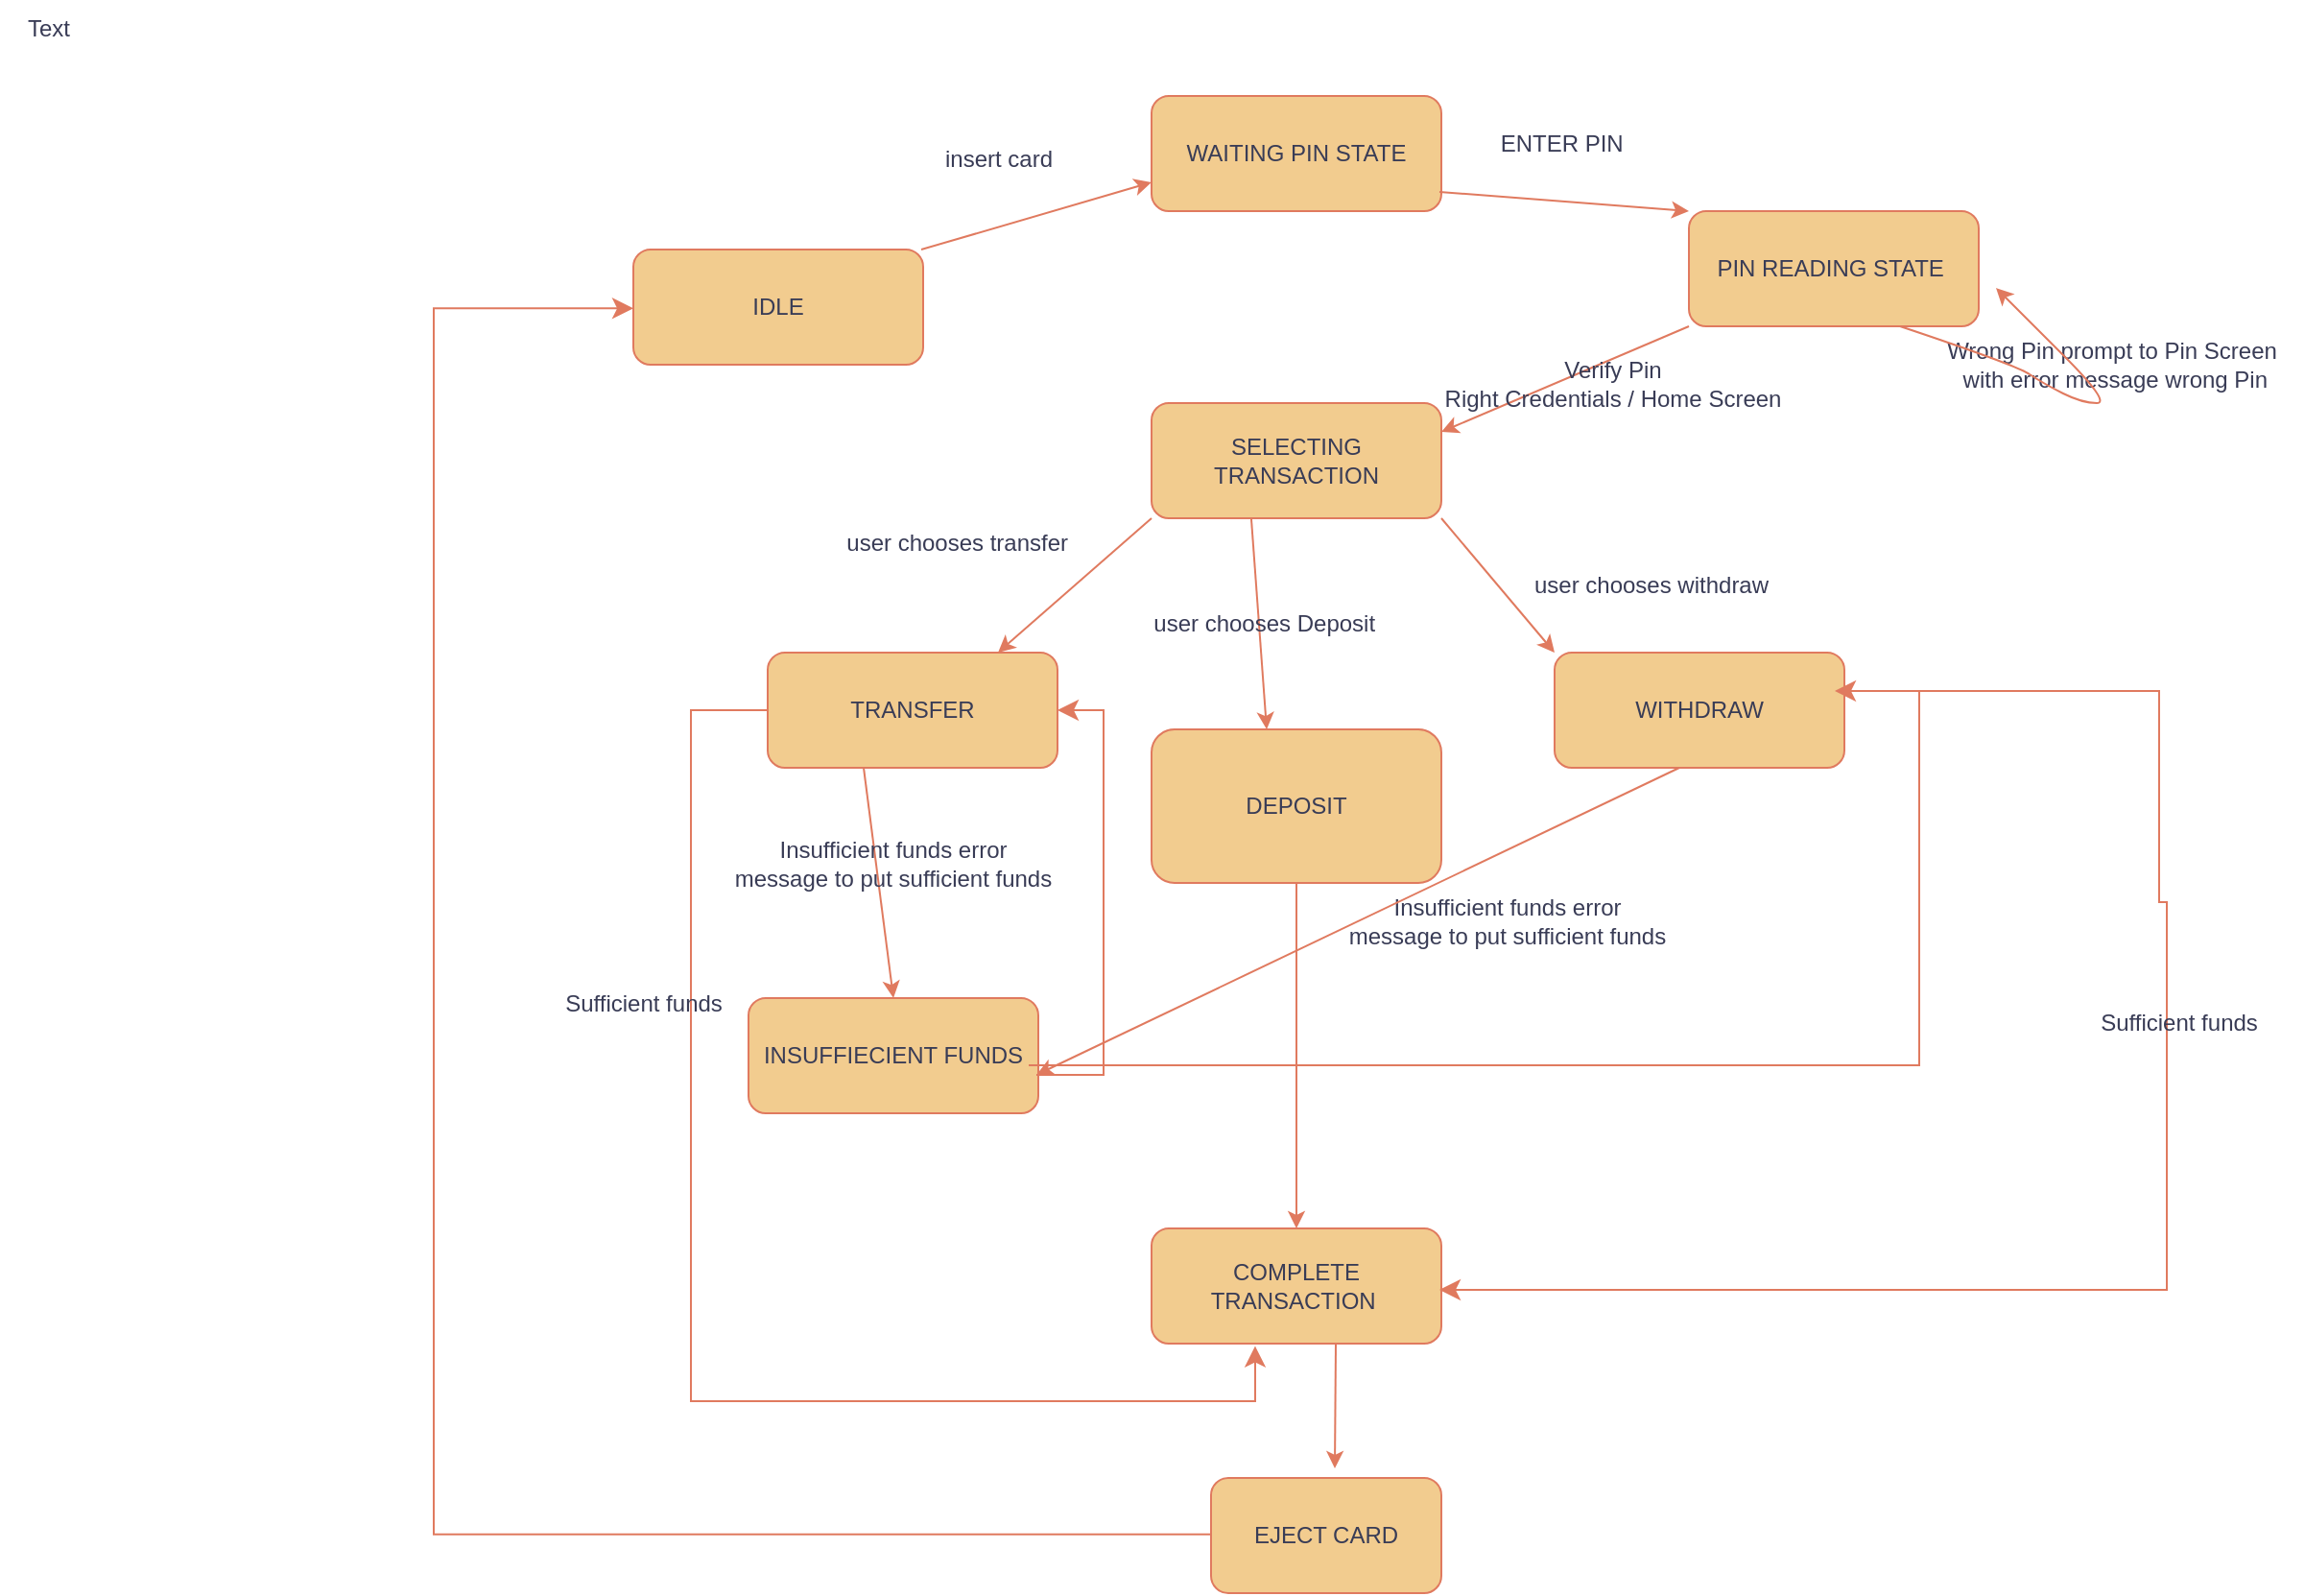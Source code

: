 <mxfile version="22.0.8" type="github">
  <diagram name="Page-1" id="ZRt7XOUPXMr7D1SCCJ1l">
    <mxGraphModel dx="3990" dy="1032" grid="1" gridSize="10" guides="1" tooltips="1" connect="1" arrows="1" fold="1" page="1" pageScale="1" pageWidth="2400" pageHeight="2400" math="0" shadow="0">
      <root>
        <mxCell id="0" />
        <mxCell id="1" parent="0" />
        <mxCell id="W1SMByUnJdoFZy77ZxDQ-3" value="IDLE" style="rounded=1;whiteSpace=wrap;html=1;labelBackgroundColor=none;fillColor=#F2CC8F;strokeColor=#E07A5F;fontColor=#393C56;" parent="1" vertex="1">
          <mxGeometry x="80" y="240" width="151" height="60" as="geometry" />
        </mxCell>
        <mxCell id="W1SMByUnJdoFZy77ZxDQ-4" value="PIN READING STATE&amp;nbsp;" style="rounded=1;whiteSpace=wrap;html=1;labelBackgroundColor=none;fillColor=#F2CC8F;strokeColor=#E07A5F;fontColor=#393C56;" parent="1" vertex="1">
          <mxGeometry x="630" y="220" width="151" height="60" as="geometry" />
        </mxCell>
        <mxCell id="W1SMByUnJdoFZy77ZxDQ-5" value="WAITING PIN STATE" style="rounded=1;whiteSpace=wrap;html=1;labelBackgroundColor=none;fillColor=#F2CC8F;strokeColor=#E07A5F;fontColor=#393C56;" parent="1" vertex="1">
          <mxGeometry x="350" y="160" width="151" height="60" as="geometry" />
        </mxCell>
        <mxCell id="W1SMByUnJdoFZy77ZxDQ-6" value="SELECTING TRANSACTION" style="rounded=1;whiteSpace=wrap;html=1;labelBackgroundColor=none;fillColor=#F2CC8F;strokeColor=#E07A5F;fontColor=#393C56;" parent="1" vertex="1">
          <mxGeometry x="350" y="320" width="151" height="60" as="geometry" />
        </mxCell>
        <mxCell id="W1SMByUnJdoFZy77ZxDQ-7" value="DEPOSIT" style="rounded=1;whiteSpace=wrap;html=1;labelBackgroundColor=none;fillColor=#F2CC8F;strokeColor=#E07A5F;fontColor=#393C56;" parent="1" vertex="1">
          <mxGeometry x="350" y="490" width="151" height="80" as="geometry" />
        </mxCell>
        <mxCell id="W1SMByUnJdoFZy77ZxDQ-8" value="COMPLETE TRANSACTION&amp;nbsp;" style="rounded=1;whiteSpace=wrap;html=1;labelBackgroundColor=none;fillColor=#F2CC8F;strokeColor=#E07A5F;fontColor=#393C56;" parent="1" vertex="1">
          <mxGeometry x="350" y="750" width="151" height="60" as="geometry" />
        </mxCell>
        <mxCell id="W1SMByUnJdoFZy77ZxDQ-9" value="WITHDRAW" style="rounded=1;whiteSpace=wrap;html=1;labelBackgroundColor=none;fillColor=#F2CC8F;strokeColor=#E07A5F;fontColor=#393C56;" parent="1" vertex="1">
          <mxGeometry x="560" y="450" width="151" height="60" as="geometry" />
        </mxCell>
        <mxCell id="W1SMByUnJdoFZy77ZxDQ-10" value="TRANSFER" style="rounded=1;whiteSpace=wrap;html=1;labelBackgroundColor=none;fillColor=#F2CC8F;strokeColor=#E07A5F;fontColor=#393C56;" parent="1" vertex="1">
          <mxGeometry x="150" y="450" width="151" height="60" as="geometry" />
        </mxCell>
        <mxCell id="W1SMByUnJdoFZy77ZxDQ-13" value="" style="endArrow=classic;html=1;rounded=0;entryX=0;entryY=0.75;entryDx=0;entryDy=0;labelBackgroundColor=none;strokeColor=#E07A5F;fontColor=default;" parent="1" target="W1SMByUnJdoFZy77ZxDQ-5" edge="1">
          <mxGeometry width="50" height="50" relative="1" as="geometry">
            <mxPoint x="230" y="240" as="sourcePoint" />
            <mxPoint x="250" y="200" as="targetPoint" />
          </mxGeometry>
        </mxCell>
        <mxCell id="W1SMByUnJdoFZy77ZxDQ-14" value="" style="endArrow=classic;html=1;rounded=0;entryX=0;entryY=0;entryDx=0;entryDy=0;labelBackgroundColor=none;strokeColor=#E07A5F;fontColor=default;" parent="1" target="W1SMByUnJdoFZy77ZxDQ-4" edge="1">
          <mxGeometry width="50" height="50" relative="1" as="geometry">
            <mxPoint x="500" y="210" as="sourcePoint" />
            <mxPoint x="520" y="150" as="targetPoint" />
          </mxGeometry>
        </mxCell>
        <mxCell id="W1SMByUnJdoFZy77ZxDQ-16" value="" style="endArrow=classic;html=1;rounded=0;exitX=0;exitY=1;exitDx=0;exitDy=0;entryX=1;entryY=0.25;entryDx=0;entryDy=0;labelBackgroundColor=none;strokeColor=#E07A5F;fontColor=default;" parent="1" target="W1SMByUnJdoFZy77ZxDQ-6" edge="1">
          <mxGeometry width="50" height="50" relative="1" as="geometry">
            <mxPoint x="630" y="280" as="sourcePoint" />
            <mxPoint x="530" y="355" as="targetPoint" />
          </mxGeometry>
        </mxCell>
        <mxCell id="W1SMByUnJdoFZy77ZxDQ-17" value="" style="endArrow=classic;html=1;rounded=0;labelBackgroundColor=none;strokeColor=#E07A5F;fontColor=default;" parent="1" edge="1">
          <mxGeometry width="50" height="50" relative="1" as="geometry">
            <mxPoint x="350" y="380" as="sourcePoint" />
            <mxPoint x="270" y="450" as="targetPoint" />
          </mxGeometry>
        </mxCell>
        <mxCell id="W1SMByUnJdoFZy77ZxDQ-18" value="" style="endArrow=classic;html=1;rounded=0;exitX=0.433;exitY=1.05;exitDx=0;exitDy=0;exitPerimeter=0;labelBackgroundColor=none;strokeColor=#E07A5F;fontColor=default;" parent="1" edge="1">
          <mxGeometry width="50" height="50" relative="1" as="geometry">
            <mxPoint x="401.96" y="380" as="sourcePoint" />
            <mxPoint x="410" y="490" as="targetPoint" />
          </mxGeometry>
        </mxCell>
        <mxCell id="W1SMByUnJdoFZy77ZxDQ-19" value="" style="endArrow=classic;html=1;rounded=0;exitX=1;exitY=1;exitDx=0;exitDy=0;labelBackgroundColor=none;strokeColor=#E07A5F;fontColor=default;" parent="1" source="W1SMByUnJdoFZy77ZxDQ-6" edge="1">
          <mxGeometry width="50" height="50" relative="1" as="geometry">
            <mxPoint x="460" y="500" as="sourcePoint" />
            <mxPoint x="560" y="450" as="targetPoint" />
          </mxGeometry>
        </mxCell>
        <mxCell id="W1SMByUnJdoFZy77ZxDQ-21" value="" style="endArrow=classic;html=1;rounded=0;exitX=0.5;exitY=1;exitDx=0;exitDy=0;entryX=0.5;entryY=0;entryDx=0;entryDy=0;labelBackgroundColor=none;strokeColor=#E07A5F;fontColor=default;" parent="1" source="W1SMByUnJdoFZy77ZxDQ-7" target="W1SMByUnJdoFZy77ZxDQ-8" edge="1">
          <mxGeometry width="50" height="50" relative="1" as="geometry">
            <mxPoint x="460" y="570" as="sourcePoint" />
            <mxPoint x="510" y="520" as="targetPoint" />
          </mxGeometry>
        </mxCell>
        <mxCell id="W1SMByUnJdoFZy77ZxDQ-23" value="ENTER PIN&amp;nbsp;" style="text;html=1;strokeColor=none;fillColor=none;align=center;verticalAlign=middle;whiteSpace=wrap;rounded=0;labelBackgroundColor=none;fontColor=#393C56;" parent="1" vertex="1">
          <mxGeometry x="520" y="160" width="91" height="50" as="geometry" />
        </mxCell>
        <mxCell id="W1SMByUnJdoFZy77ZxDQ-24" value="Verify Pin&lt;br&gt;Right Credentials / Home Screen" style="text;html=1;align=center;verticalAlign=middle;resizable=0;points=[];autosize=1;strokeColor=none;fillColor=none;labelBackgroundColor=none;fontColor=#393C56;" parent="1" vertex="1">
          <mxGeometry x="490" y="290" width="200" height="40" as="geometry" />
        </mxCell>
        <mxCell id="W1SMByUnJdoFZy77ZxDQ-27" value="Wrong Pin prompt to Pin Screen&lt;br&gt;&amp;nbsp;with error message wrong Pin" style="text;html=1;align=center;verticalAlign=middle;resizable=0;points=[];autosize=1;strokeColor=none;fillColor=none;labelBackgroundColor=none;fontColor=#393C56;" parent="1" vertex="1">
          <mxGeometry x="750" y="280" width="200" height="40" as="geometry" />
        </mxCell>
        <mxCell id="W1SMByUnJdoFZy77ZxDQ-32" value="" style="endArrow=classic;html=1;curved=1;strokeColor=none;labelBackgroundColor=none;fontColor=default;" parent="1" edge="1">
          <mxGeometry width="50" height="50" relative="1" as="geometry">
            <mxPoint x="770" y="500" as="sourcePoint" />
            <mxPoint x="820" y="450" as="targetPoint" />
            <Array as="points">
              <mxPoint x="820" y="500" />
              <mxPoint x="770" y="450" />
            </Array>
          </mxGeometry>
        </mxCell>
        <mxCell id="W1SMByUnJdoFZy77ZxDQ-33" value="" style="endArrow=classic;html=1;curved=1;labelBackgroundColor=none;strokeColor=#E07A5F;fontColor=default;" parent="1" edge="1">
          <mxGeometry width="50" height="50" relative="1" as="geometry">
            <mxPoint x="740" y="280" as="sourcePoint" />
            <mxPoint x="790" y="260" as="targetPoint" />
            <Array as="points">
              <mxPoint x="800" y="300" />
              <mxPoint x="815" y="310" />
              <mxPoint x="835" y="320" />
              <mxPoint x="850" y="320" />
              <mxPoint x="800" y="270" />
            </Array>
          </mxGeometry>
        </mxCell>
        <mxCell id="W1SMByUnJdoFZy77ZxDQ-35" value="INSUFFIECIENT FUNDS" style="rounded=1;whiteSpace=wrap;html=1;labelBackgroundColor=none;fillColor=#F2CC8F;strokeColor=#E07A5F;fontColor=#393C56;" parent="1" vertex="1">
          <mxGeometry x="140" y="630" width="151" height="60" as="geometry" />
        </mxCell>
        <mxCell id="W1SMByUnJdoFZy77ZxDQ-40" value="" style="edgeStyle=segmentEdgeStyle;endArrow=classic;html=1;curved=0;rounded=0;endSize=8;startSize=8;exitX=0;exitY=0.5;exitDx=0;exitDy=0;entryX=0.364;entryY=1.022;entryDx=0;entryDy=0;entryPerimeter=0;labelBackgroundColor=none;strokeColor=#E07A5F;fontColor=default;" parent="1" source="W1SMByUnJdoFZy77ZxDQ-10" target="W1SMByUnJdoFZy77ZxDQ-8" edge="1">
          <mxGeometry width="50" height="50" relative="1" as="geometry">
            <mxPoint x="100" y="480" as="sourcePoint" />
            <mxPoint x="404" y="830" as="targetPoint" />
            <Array as="points">
              <mxPoint x="110" y="480" />
              <mxPoint x="110" y="840" />
              <mxPoint x="404" y="840" />
              <mxPoint x="404" y="811" />
            </Array>
          </mxGeometry>
        </mxCell>
        <mxCell id="W1SMByUnJdoFZy77ZxDQ-42" value="" style="endArrow=classic;html=1;rounded=0;entryX=0.5;entryY=0;entryDx=0;entryDy=0;labelBackgroundColor=none;strokeColor=#E07A5F;fontColor=default;" parent="1" target="W1SMByUnJdoFZy77ZxDQ-35" edge="1">
          <mxGeometry width="50" height="50" relative="1" as="geometry">
            <mxPoint x="200" y="510" as="sourcePoint" />
            <mxPoint x="520" y="550" as="targetPoint" />
          </mxGeometry>
        </mxCell>
        <mxCell id="W1SMByUnJdoFZy77ZxDQ-43" value="Insufficient funds error &lt;br&gt;message to put sufficient funds" style="text;html=1;align=center;verticalAlign=middle;resizable=0;points=[];autosize=1;strokeColor=none;fillColor=none;labelBackgroundColor=none;fontColor=#393C56;" parent="1" vertex="1">
          <mxGeometry x="440" y="570" width="190" height="40" as="geometry" />
        </mxCell>
        <mxCell id="W1SMByUnJdoFZy77ZxDQ-44" value="" style="edgeStyle=elbowEdgeStyle;elbow=horizontal;endArrow=classic;html=1;curved=0;rounded=0;endSize=8;startSize=8;entryX=1;entryY=0.5;entryDx=0;entryDy=0;labelBackgroundColor=none;strokeColor=#E07A5F;fontColor=default;" parent="1" target="W1SMByUnJdoFZy77ZxDQ-10" edge="1">
          <mxGeometry width="50" height="50" relative="1" as="geometry">
            <mxPoint x="290" y="670" as="sourcePoint" />
            <mxPoint x="275" y="410" as="targetPoint" />
            <Array as="points">
              <mxPoint x="325" y="440" />
            </Array>
          </mxGeometry>
        </mxCell>
        <mxCell id="W1SMByUnJdoFZy77ZxDQ-45" value="Sufficient funds" style="text;html=1;align=center;verticalAlign=middle;resizable=0;points=[];autosize=1;strokeColor=none;fillColor=none;labelBackgroundColor=none;fontColor=#393C56;" parent="1" vertex="1">
          <mxGeometry x="30" y="618" width="110" height="30" as="geometry" />
        </mxCell>
        <mxCell id="W1SMByUnJdoFZy77ZxDQ-47" value="" style="endArrow=classic;html=1;rounded=0;labelBackgroundColor=none;strokeColor=#E07A5F;fontColor=default;" parent="1" edge="1">
          <mxGeometry width="50" height="50" relative="1" as="geometry">
            <mxPoint x="625" y="510" as="sourcePoint" />
            <mxPoint x="290" y="670" as="targetPoint" />
          </mxGeometry>
        </mxCell>
        <mxCell id="W1SMByUnJdoFZy77ZxDQ-48" value="" style="edgeStyle=elbowEdgeStyle;elbow=horizontal;endArrow=classic;html=1;curved=0;rounded=0;endSize=8;startSize=8;entryX=1;entryY=0.5;entryDx=0;entryDy=0;labelBackgroundColor=none;strokeColor=#E07A5F;fontColor=default;exitX=1;exitY=0.75;exitDx=0;exitDy=0;" parent="1" edge="1">
          <mxGeometry width="50" height="50" relative="1" as="geometry">
            <mxPoint x="286" y="665" as="sourcePoint" />
            <mxPoint x="706" y="470" as="targetPoint" />
            <Array as="points">
              <mxPoint x="750" y="430" />
            </Array>
          </mxGeometry>
        </mxCell>
        <mxCell id="W1SMByUnJdoFZy77ZxDQ-50" value="" style="edgeStyle=segmentEdgeStyle;endArrow=classic;html=1;curved=0;rounded=0;endSize=8;startSize=8;labelBackgroundColor=none;strokeColor=#E07A5F;fontColor=default;" parent="1" edge="1">
          <mxGeometry width="50" height="50" relative="1" as="geometry">
            <mxPoint x="710" y="470" as="sourcePoint" />
            <mxPoint x="500" y="782" as="targetPoint" />
            <Array as="points">
              <mxPoint x="875" y="470" />
              <mxPoint x="875" y="580" />
              <mxPoint x="879" y="580" />
              <mxPoint x="879" y="782" />
            </Array>
          </mxGeometry>
        </mxCell>
        <mxCell id="W1SMByUnJdoFZy77ZxDQ-51" value="" style="endArrow=classic;html=1;rounded=0;entryX=0.5;entryY=0;entryDx=0;entryDy=0;labelBackgroundColor=none;strokeColor=#E07A5F;fontColor=default;" parent="1" edge="1">
          <mxGeometry width="50" height="50" relative="1" as="geometry">
            <mxPoint x="446" y="810" as="sourcePoint" />
            <mxPoint x="445.5" y="875" as="targetPoint" />
          </mxGeometry>
        </mxCell>
        <mxCell id="r969WHKHFXxG87WMxApV-2" value="Text" style="text;html=1;align=center;verticalAlign=middle;resizable=0;points=[];autosize=1;strokeColor=none;fillColor=none;labelBackgroundColor=none;fontColor=#393C56;" parent="1" vertex="1">
          <mxGeometry x="-250" y="110" width="50" height="30" as="geometry" />
        </mxCell>
        <mxCell id="UpcmM_8n9G8LxSOg4O57-2" value="insert card" style="text;html=1;align=center;verticalAlign=middle;resizable=0;points=[];autosize=1;strokeColor=none;fillColor=none;fontColor=#393C56;labelBackgroundColor=none;" parent="1" vertex="1">
          <mxGeometry x="230" y="178" width="80" height="30" as="geometry" />
        </mxCell>
        <mxCell id="UpcmM_8n9G8LxSOg4O57-6" value="EJECT CARD" style="rounded=1;whiteSpace=wrap;html=1;strokeColor=#E07A5F;fontColor=#393C56;fillColor=#F2CC8F;labelBackgroundColor=none;" parent="1" vertex="1">
          <mxGeometry x="381" y="880" width="120" height="60" as="geometry" />
        </mxCell>
        <mxCell id="CQFHKARzYMd4rrug3kNz-2" value="user chooses transfer&amp;nbsp;" style="text;html=1;align=center;verticalAlign=middle;resizable=0;points=[];autosize=1;strokeColor=none;fillColor=none;labelBackgroundColor=none;fontColor=#393C56;" vertex="1" parent="1">
          <mxGeometry x="180" y="378" width="140" height="30" as="geometry" />
        </mxCell>
        <mxCell id="CQFHKARzYMd4rrug3kNz-3" value="user chooses Deposit&amp;nbsp;" style="text;html=1;align=center;verticalAlign=middle;resizable=0;points=[];autosize=1;strokeColor=none;fillColor=none;labelBackgroundColor=none;fontColor=#393C56;" vertex="1" parent="1">
          <mxGeometry x="340" y="420" width="140" height="30" as="geometry" />
        </mxCell>
        <mxCell id="CQFHKARzYMd4rrug3kNz-4" value="user chooses withdraw" style="text;html=1;align=center;verticalAlign=middle;resizable=0;points=[];autosize=1;strokeColor=none;fillColor=none;labelBackgroundColor=none;fontColor=#393C56;" vertex="1" parent="1">
          <mxGeometry x="535" y="400" width="150" height="30" as="geometry" />
        </mxCell>
        <mxCell id="CQFHKARzYMd4rrug3kNz-5" value="Sufficient funds" style="text;html=1;align=center;verticalAlign=middle;resizable=0;points=[];autosize=1;strokeColor=none;fillColor=none;labelBackgroundColor=none;fontColor=#393C56;" vertex="1" parent="1">
          <mxGeometry x="830" y="628" width="110" height="30" as="geometry" />
        </mxCell>
        <mxCell id="CQFHKARzYMd4rrug3kNz-7" value="Insufficient funds error &lt;br&gt;message to put sufficient funds" style="text;html=1;align=center;verticalAlign=middle;resizable=0;points=[];autosize=1;strokeColor=none;fillColor=none;labelBackgroundColor=none;fontColor=#393C56;" vertex="1" parent="1">
          <mxGeometry x="120" y="540" width="190" height="40" as="geometry" />
        </mxCell>
        <mxCell id="CQFHKARzYMd4rrug3kNz-9" value="" style="edgeStyle=elbowEdgeStyle;elbow=horizontal;endArrow=classic;html=1;curved=0;rounded=0;endSize=8;startSize=8;entryX=0;entryY=0.75;entryDx=0;entryDy=0;fillColor=#F2CC8F;strokeColor=#E07A5F;labelBackgroundColor=none;fontColor=default;" edge="1" parent="1">
          <mxGeometry width="50" height="50" relative="1" as="geometry">
            <mxPoint x="381" y="909.337" as="sourcePoint" />
            <mxPoint x="80" y="270.67" as="targetPoint" />
            <Array as="points">
              <mxPoint x="-24" y="305.67" />
            </Array>
          </mxGeometry>
        </mxCell>
      </root>
    </mxGraphModel>
  </diagram>
</mxfile>
